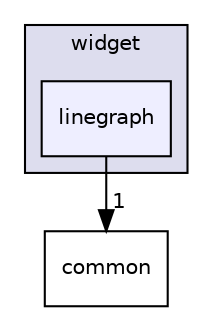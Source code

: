 digraph "C:/Harmony3/gfx/middleware/legato/library/src/gfx/legato/widget/linegraph" {
  compound=true
  node [ fontsize="10", fontname="Helvetica"];
  edge [ labelfontsize="10", labelfontname="Helvetica"];
  subgraph clusterdir_08e5c2531b4cfc75c531d5c20b249084 {
    graph [ bgcolor="#ddddee", pencolor="black", label="widget" fontname="Helvetica", fontsize="10", URL="dir_08e5c2531b4cfc75c531d5c20b249084.html"]
  dir_136ab9d966324c882e3ac0d151b16708 [shape=box, label="linegraph", style="filled", fillcolor="#eeeeff", pencolor="black", URL="dir_136ab9d966324c882e3ac0d151b16708.html"];
  }
  dir_192fb4248a7d7f0c34634334a26d417f [shape=box label="common" URL="dir_192fb4248a7d7f0c34634334a26d417f.html"];
  dir_136ab9d966324c882e3ac0d151b16708->dir_192fb4248a7d7f0c34634334a26d417f [headlabel="1", labeldistance=1.5 headhref="dir_000034_000007.html"];
}
